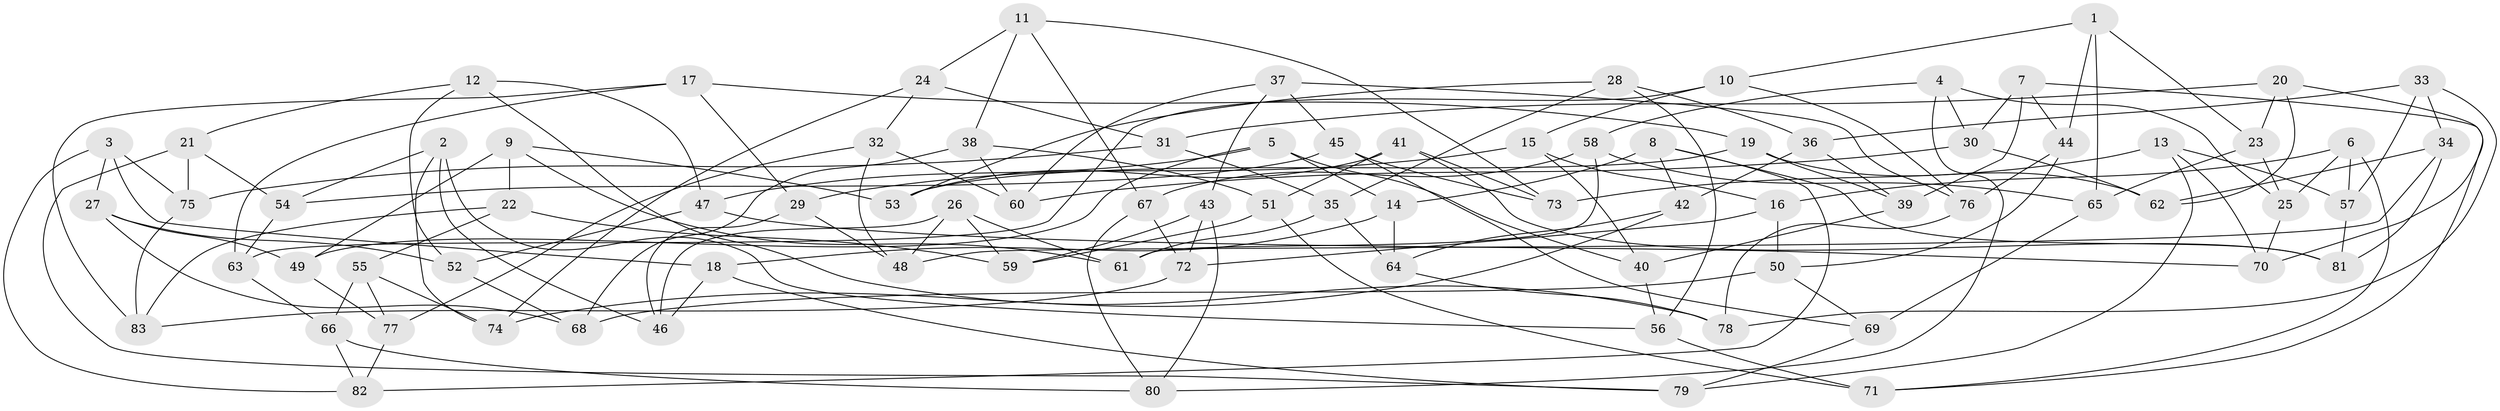 // Generated by graph-tools (version 1.1) at 2025/03/03/09/25 03:03:02]
// undirected, 83 vertices, 166 edges
graph export_dot {
graph [start="1"]
  node [color=gray90,style=filled];
  1;
  2;
  3;
  4;
  5;
  6;
  7;
  8;
  9;
  10;
  11;
  12;
  13;
  14;
  15;
  16;
  17;
  18;
  19;
  20;
  21;
  22;
  23;
  24;
  25;
  26;
  27;
  28;
  29;
  30;
  31;
  32;
  33;
  34;
  35;
  36;
  37;
  38;
  39;
  40;
  41;
  42;
  43;
  44;
  45;
  46;
  47;
  48;
  49;
  50;
  51;
  52;
  53;
  54;
  55;
  56;
  57;
  58;
  59;
  60;
  61;
  62;
  63;
  64;
  65;
  66;
  67;
  68;
  69;
  70;
  71;
  72;
  73;
  74;
  75;
  76;
  77;
  78;
  79;
  80;
  81;
  82;
  83;
  1 -- 65;
  1 -- 44;
  1 -- 23;
  1 -- 10;
  2 -- 56;
  2 -- 54;
  2 -- 74;
  2 -- 46;
  3 -- 18;
  3 -- 27;
  3 -- 75;
  3 -- 82;
  4 -- 25;
  4 -- 58;
  4 -- 80;
  4 -- 30;
  5 -- 47;
  5 -- 14;
  5 -- 49;
  5 -- 40;
  6 -- 16;
  6 -- 71;
  6 -- 25;
  6 -- 57;
  7 -- 30;
  7 -- 39;
  7 -- 44;
  7 -- 71;
  8 -- 14;
  8 -- 42;
  8 -- 81;
  8 -- 82;
  9 -- 61;
  9 -- 22;
  9 -- 49;
  9 -- 53;
  10 -- 76;
  10 -- 63;
  10 -- 15;
  11 -- 38;
  11 -- 73;
  11 -- 24;
  11 -- 67;
  12 -- 47;
  12 -- 52;
  12 -- 21;
  12 -- 78;
  13 -- 79;
  13 -- 57;
  13 -- 73;
  13 -- 70;
  14 -- 18;
  14 -- 64;
  15 -- 29;
  15 -- 16;
  15 -- 40;
  16 -- 50;
  16 -- 72;
  17 -- 19;
  17 -- 63;
  17 -- 83;
  17 -- 29;
  18 -- 46;
  18 -- 79;
  19 -- 53;
  19 -- 39;
  19 -- 62;
  20 -- 31;
  20 -- 70;
  20 -- 62;
  20 -- 23;
  21 -- 79;
  21 -- 75;
  21 -- 54;
  22 -- 55;
  22 -- 83;
  22 -- 59;
  23 -- 65;
  23 -- 25;
  24 -- 74;
  24 -- 31;
  24 -- 32;
  25 -- 70;
  26 -- 48;
  26 -- 46;
  26 -- 59;
  26 -- 61;
  27 -- 52;
  27 -- 49;
  27 -- 68;
  28 -- 56;
  28 -- 36;
  28 -- 53;
  28 -- 35;
  29 -- 46;
  29 -- 48;
  30 -- 60;
  30 -- 62;
  31 -- 75;
  31 -- 35;
  32 -- 60;
  32 -- 77;
  32 -- 48;
  33 -- 36;
  33 -- 57;
  33 -- 34;
  33 -- 78;
  34 -- 81;
  34 -- 48;
  34 -- 62;
  35 -- 61;
  35 -- 64;
  36 -- 42;
  36 -- 39;
  37 -- 45;
  37 -- 76;
  37 -- 43;
  37 -- 60;
  38 -- 51;
  38 -- 60;
  38 -- 68;
  39 -- 40;
  40 -- 56;
  41 -- 81;
  41 -- 73;
  41 -- 53;
  41 -- 51;
  42 -- 64;
  42 -- 74;
  43 -- 72;
  43 -- 59;
  43 -- 80;
  44 -- 50;
  44 -- 76;
  45 -- 73;
  45 -- 69;
  45 -- 54;
  47 -- 70;
  47 -- 52;
  49 -- 77;
  50 -- 69;
  50 -- 68;
  51 -- 59;
  51 -- 71;
  52 -- 68;
  54 -- 63;
  55 -- 66;
  55 -- 74;
  55 -- 77;
  56 -- 71;
  57 -- 81;
  58 -- 67;
  58 -- 65;
  58 -- 61;
  63 -- 66;
  64 -- 78;
  65 -- 69;
  66 -- 80;
  66 -- 82;
  67 -- 72;
  67 -- 80;
  69 -- 79;
  72 -- 83;
  75 -- 83;
  76 -- 78;
  77 -- 82;
}
